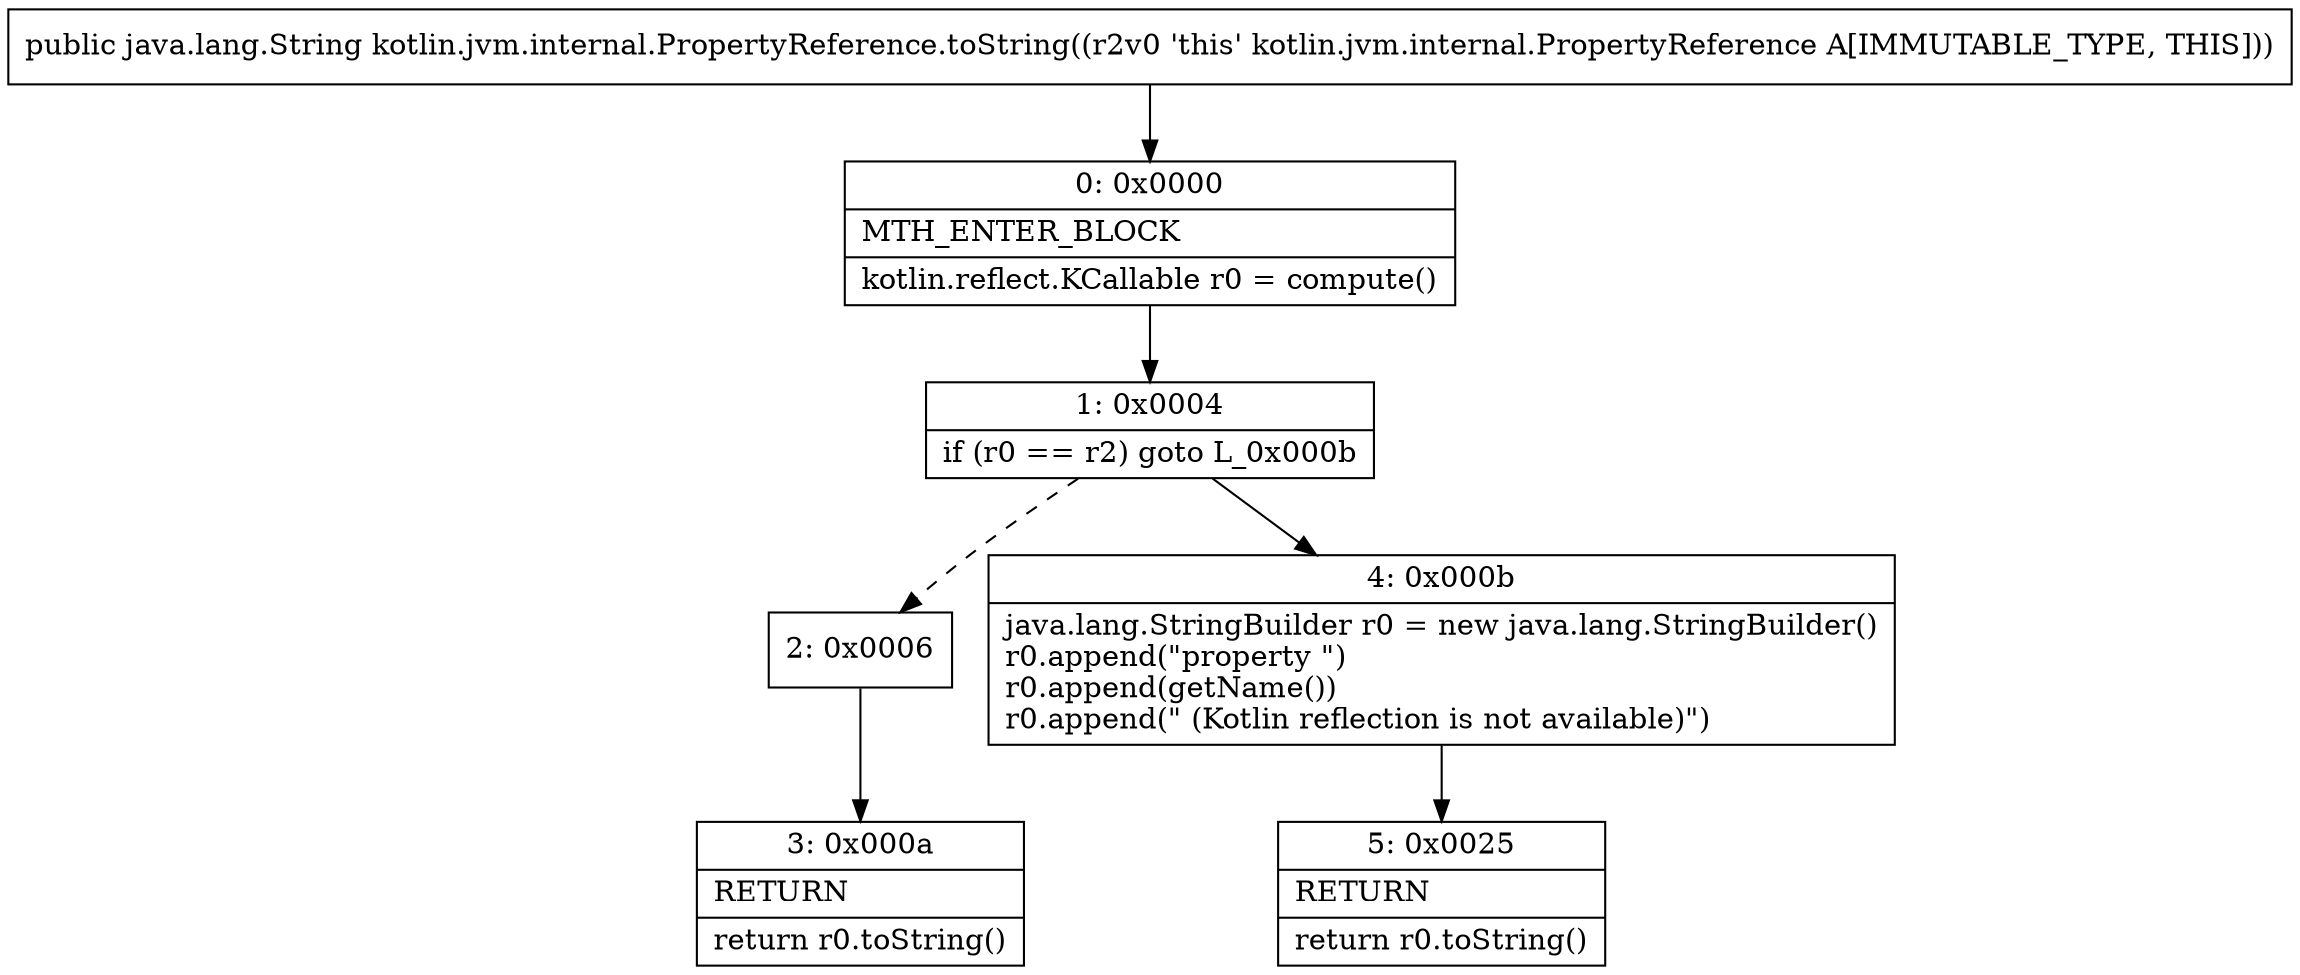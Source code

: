 digraph "CFG forkotlin.jvm.internal.PropertyReference.toString()Ljava\/lang\/String;" {
Node_0 [shape=record,label="{0\:\ 0x0000|MTH_ENTER_BLOCK\l|kotlin.reflect.KCallable r0 = compute()\l}"];
Node_1 [shape=record,label="{1\:\ 0x0004|if (r0 == r2) goto L_0x000b\l}"];
Node_2 [shape=record,label="{2\:\ 0x0006}"];
Node_3 [shape=record,label="{3\:\ 0x000a|RETURN\l|return r0.toString()\l}"];
Node_4 [shape=record,label="{4\:\ 0x000b|java.lang.StringBuilder r0 = new java.lang.StringBuilder()\lr0.append(\"property \")\lr0.append(getName())\lr0.append(\" (Kotlin reflection is not available)\")\l}"];
Node_5 [shape=record,label="{5\:\ 0x0025|RETURN\l|return r0.toString()\l}"];
MethodNode[shape=record,label="{public java.lang.String kotlin.jvm.internal.PropertyReference.toString((r2v0 'this' kotlin.jvm.internal.PropertyReference A[IMMUTABLE_TYPE, THIS])) }"];
MethodNode -> Node_0;
Node_0 -> Node_1;
Node_1 -> Node_2[style=dashed];
Node_1 -> Node_4;
Node_2 -> Node_3;
Node_4 -> Node_5;
}

